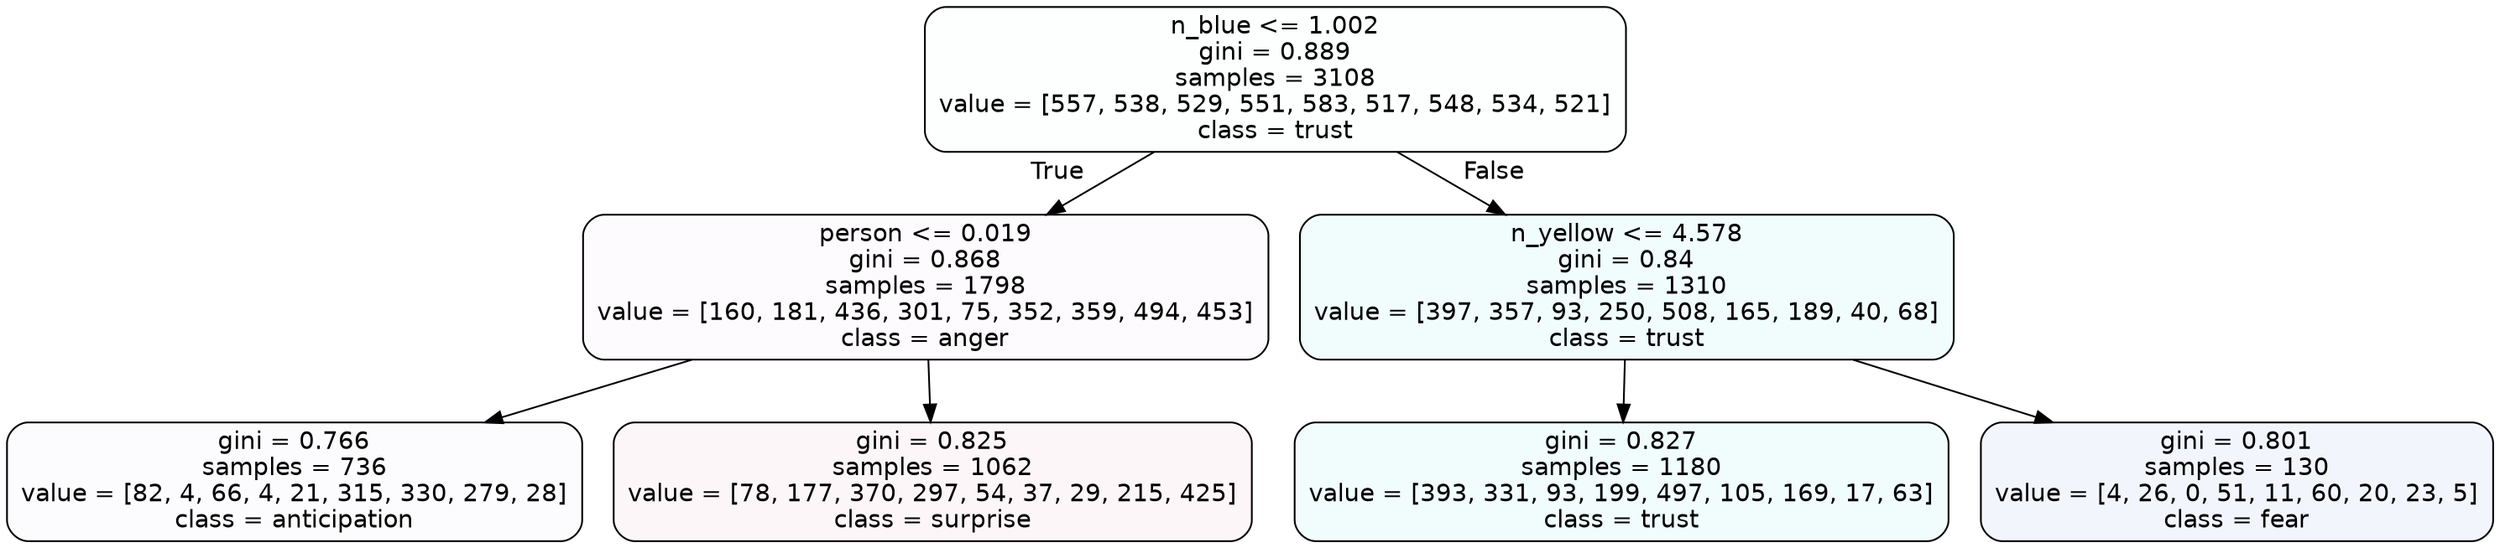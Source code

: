 digraph Tree {
node [shape=box, style="filled, rounded", color="black", fontname=helvetica] ;
edge [fontname=helvetica] ;
0 [label="n_blue <= 1.002\ngini = 0.889\nsamples = 3108\nvalue = [557, 538, 529, 551, 583, 517, 548, 534, 521]\nclass = trust", fillcolor="#39d7e502"] ;
1 [label="person <= 0.019\ngini = 0.868\nsamples = 1798\nvalue = [160, 181, 436, 301, 75, 352, 359, 494, 453]\nclass = anger", fillcolor="#e539d704"] ;
0 -> 1 [labeldistance=2.5, labelangle=45, headlabel="True"] ;
2 [label="gini = 0.766\nsamples = 736\nvalue = [82, 4, 66, 4, 21, 315, 330, 279, 28]\nclass = anticipation", fillcolor="#8139e505"] ;
1 -> 2 ;
3 [label="gini = 0.825\nsamples = 1062\nvalue = [78, 177, 370, 297, 54, 37, 29, 215, 425]\nclass = surprise", fillcolor="#e539640b"] ;
1 -> 3 ;
4 [label="n_yellow <= 4.578\ngini = 0.84\nsamples = 1310\nvalue = [397, 357, 93, 250, 508, 165, 189, 40, 68]\nclass = trust", fillcolor="#39d7e511"] ;
0 -> 4 [labeldistance=2.5, labelangle=-45, headlabel="False"] ;
5 [label="gini = 0.827\nsamples = 1180\nvalue = [393, 331, 93, 199, 497, 105, 169, 17, 63]\nclass = trust", fillcolor="#39d7e512"] ;
4 -> 5 ;
6 [label="gini = 0.801\nsamples = 130\nvalue = [4, 26, 0, 51, 11, 60, 20, 23, 5]\nclass = fear", fillcolor="#3964e50f"] ;
4 -> 6 ;
}